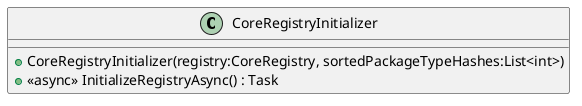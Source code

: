 @startuml
class CoreRegistryInitializer {
    + CoreRegistryInitializer(registry:CoreRegistry, sortedPackageTypeHashes:List<int>)
    + <<async>> InitializeRegistryAsync() : Task
}
@enduml
